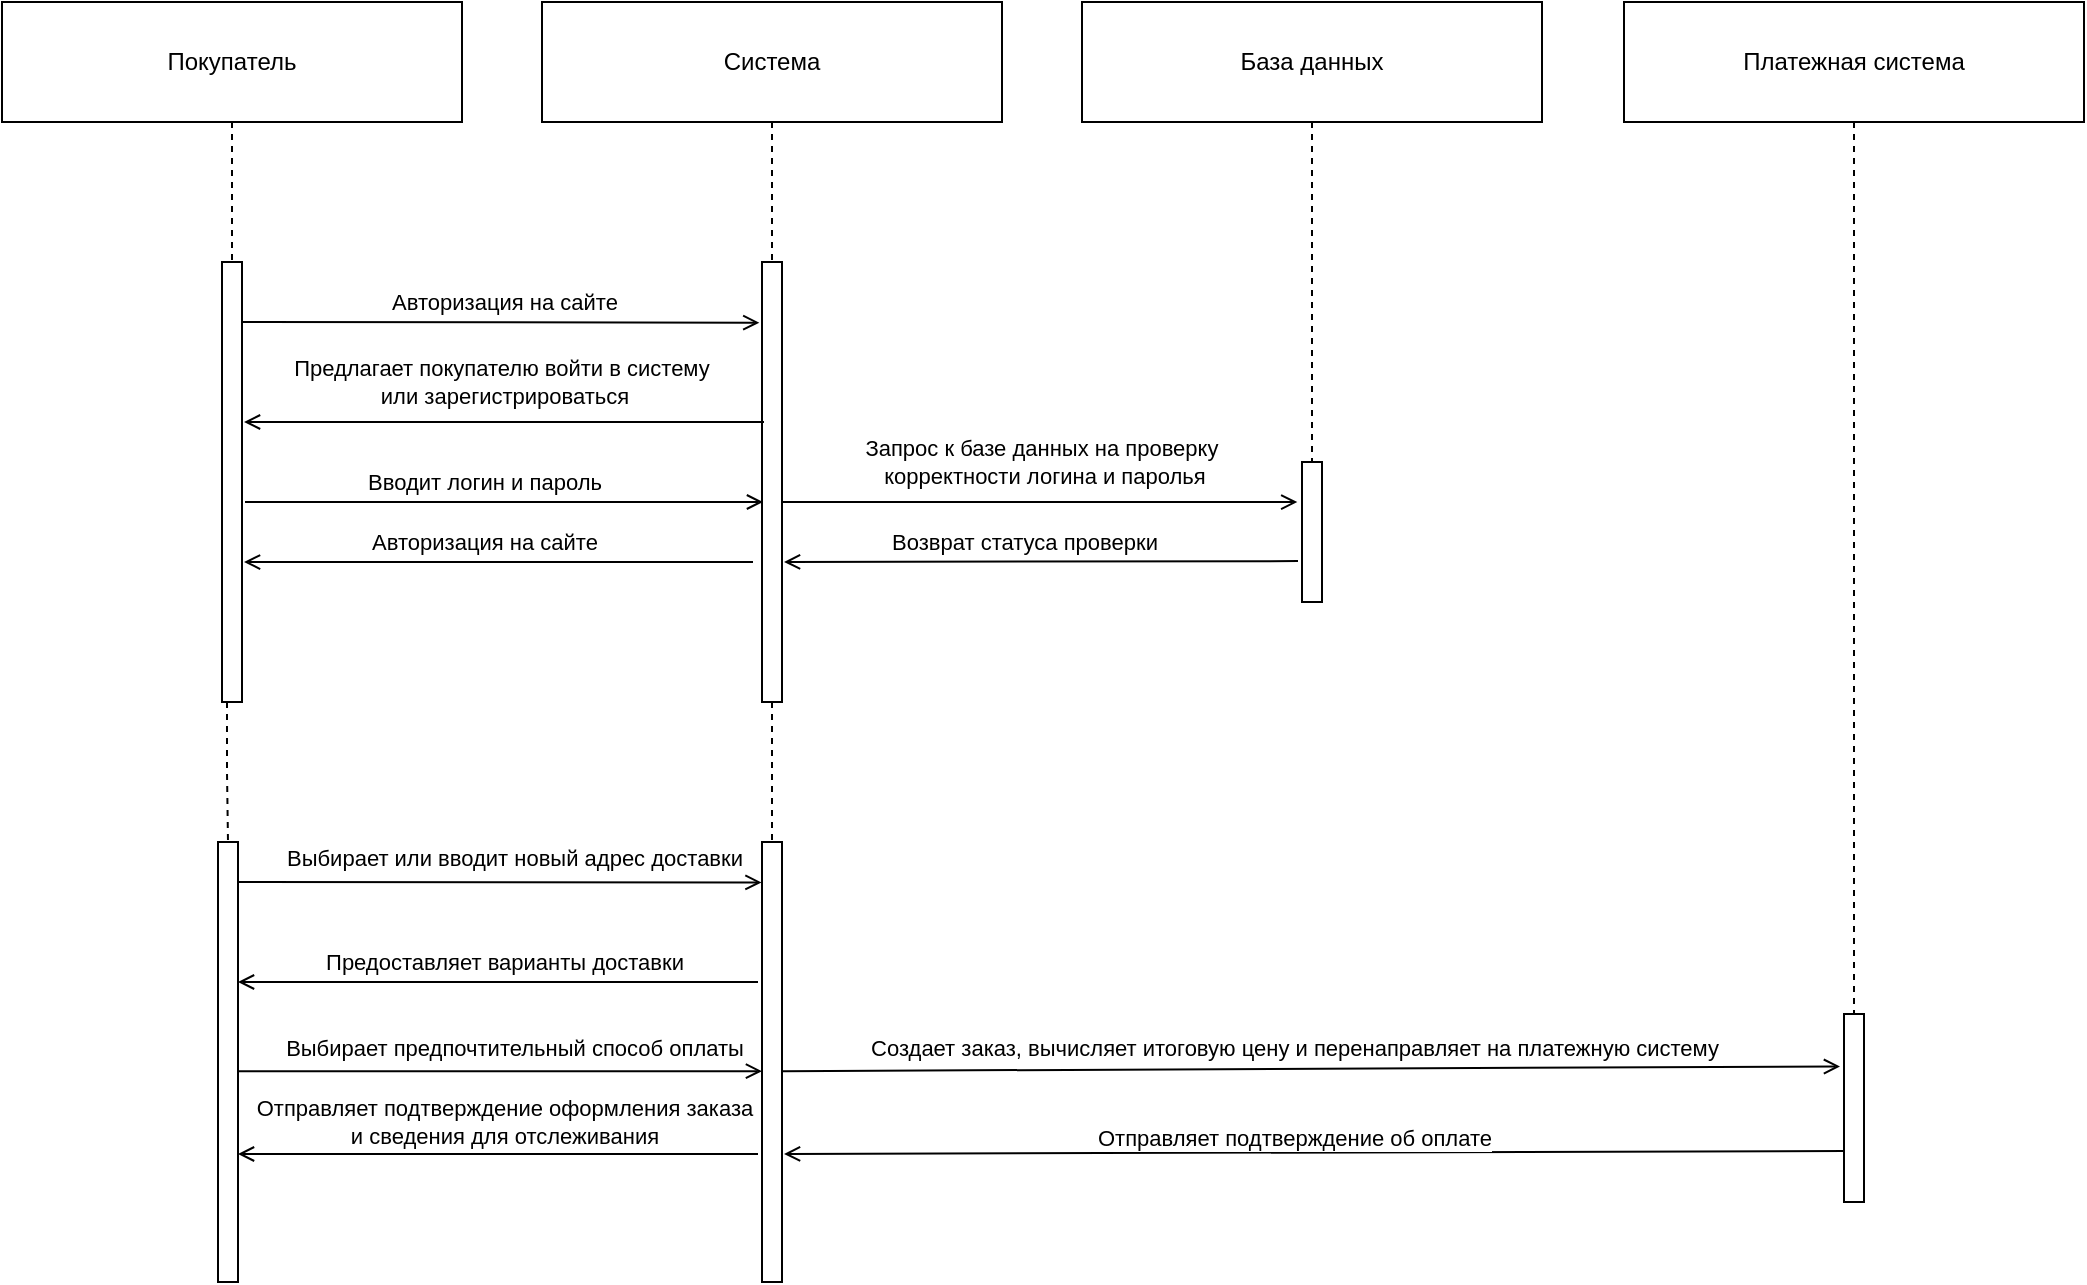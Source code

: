 <mxfile version="24.4.4" type="github">
  <diagram name="Страница — 1" id="stip9UstteszHj4OPxRw">
    <mxGraphModel dx="2082" dy="1083" grid="1" gridSize="10" guides="1" tooltips="1" connect="1" arrows="1" fold="1" page="1" pageScale="1" pageWidth="827" pageHeight="1169" math="0" shadow="0">
      <root>
        <mxCell id="0" />
        <mxCell id="1" parent="0" />
        <mxCell id="UhohhzFJ1dDM9mg7Cj9z-9" style="edgeStyle=orthogonalEdgeStyle;rounded=0;orthogonalLoop=1;jettySize=auto;html=1;exitX=0.5;exitY=1;exitDx=0;exitDy=0;endArrow=none;endFill=0;dashed=1;" edge="1" parent="1" source="UhohhzFJ1dDM9mg7Cj9z-3" target="UhohhzFJ1dDM9mg7Cj9z-7">
          <mxGeometry relative="1" as="geometry" />
        </mxCell>
        <mxCell id="UhohhzFJ1dDM9mg7Cj9z-3" value="Покупатель" style="rounded=0;whiteSpace=wrap;html=1;" vertex="1" parent="1">
          <mxGeometry x="29" y="40" width="230" height="60" as="geometry" />
        </mxCell>
        <mxCell id="UhohhzFJ1dDM9mg7Cj9z-12" style="edgeStyle=orthogonalEdgeStyle;rounded=0;orthogonalLoop=1;jettySize=auto;html=1;exitX=0.5;exitY=1;exitDx=0;exitDy=0;endArrow=none;endFill=0;dashed=1;" edge="1" parent="1" source="UhohhzFJ1dDM9mg7Cj9z-4" target="UhohhzFJ1dDM9mg7Cj9z-11">
          <mxGeometry relative="1" as="geometry" />
        </mxCell>
        <mxCell id="UhohhzFJ1dDM9mg7Cj9z-4" value="Система" style="rounded=0;whiteSpace=wrap;html=1;" vertex="1" parent="1">
          <mxGeometry x="299" y="40" width="230" height="60" as="geometry" />
        </mxCell>
        <mxCell id="UhohhzFJ1dDM9mg7Cj9z-47" style="edgeStyle=orthogonalEdgeStyle;rounded=0;orthogonalLoop=1;jettySize=auto;html=1;exitX=0.5;exitY=1;exitDx=0;exitDy=0;entryX=0.5;entryY=0;entryDx=0;entryDy=0;endArrow=none;endFill=0;dashed=1;" edge="1" parent="1" source="UhohhzFJ1dDM9mg7Cj9z-5" target="UhohhzFJ1dDM9mg7Cj9z-22">
          <mxGeometry relative="1" as="geometry" />
        </mxCell>
        <mxCell id="UhohhzFJ1dDM9mg7Cj9z-5" value="База данных" style="rounded=0;whiteSpace=wrap;html=1;" vertex="1" parent="1">
          <mxGeometry x="569" y="40" width="230" height="60" as="geometry" />
        </mxCell>
        <mxCell id="UhohhzFJ1dDM9mg7Cj9z-33" style="edgeStyle=orthogonalEdgeStyle;rounded=0;orthogonalLoop=1;jettySize=auto;html=1;exitX=0.25;exitY=1;exitDx=0;exitDy=0;endArrow=none;endFill=0;dashed=1;" edge="1" parent="1" source="UhohhzFJ1dDM9mg7Cj9z-7" target="UhohhzFJ1dDM9mg7Cj9z-32">
          <mxGeometry relative="1" as="geometry" />
        </mxCell>
        <mxCell id="UhohhzFJ1dDM9mg7Cj9z-7" value="" style="rounded=0;whiteSpace=wrap;html=1;" vertex="1" parent="1">
          <mxGeometry x="139" y="170" width="10" height="220" as="geometry" />
        </mxCell>
        <mxCell id="UhohhzFJ1dDM9mg7Cj9z-37" style="edgeStyle=orthogonalEdgeStyle;rounded=0;orthogonalLoop=1;jettySize=auto;html=1;exitX=0.5;exitY=1;exitDx=0;exitDy=0;entryX=0.5;entryY=0;entryDx=0;entryDy=0;endArrow=none;endFill=0;dashed=1;" edge="1" parent="1" source="UhohhzFJ1dDM9mg7Cj9z-11" target="UhohhzFJ1dDM9mg7Cj9z-36">
          <mxGeometry relative="1" as="geometry" />
        </mxCell>
        <mxCell id="UhohhzFJ1dDM9mg7Cj9z-11" value="" style="rounded=0;whiteSpace=wrap;html=1;" vertex="1" parent="1">
          <mxGeometry x="409" y="170" width="10" height="220" as="geometry" />
        </mxCell>
        <mxCell id="UhohhzFJ1dDM9mg7Cj9z-16" value="Предлагает покупателю войти в систему&amp;nbsp;&lt;div&gt;или зарегистрироваться&lt;/div&gt;" style="edgeLabel;html=1;align=center;verticalAlign=middle;resizable=0;points=[];" vertex="1" connectable="0" parent="1">
          <mxGeometry x="280.001" y="230.0" as="geometry" />
        </mxCell>
        <mxCell id="UhohhzFJ1dDM9mg7Cj9z-17" value="Авторизация на сайте" style="edgeLabel;html=1;align=center;verticalAlign=middle;resizable=0;points=[];" vertex="1" connectable="0" parent="1">
          <mxGeometry x="280.005" y="189.996" as="geometry" />
        </mxCell>
        <mxCell id="UhohhzFJ1dDM9mg7Cj9z-18" value="" style="endArrow=open;html=1;rounded=0;endFill=0;entryX=-0.133;entryY=0.138;entryDx=0;entryDy=0;entryPerimeter=0;" edge="1" parent="1" target="UhohhzFJ1dDM9mg7Cj9z-11">
          <mxGeometry width="50" height="50" relative="1" as="geometry">
            <mxPoint x="149" y="200" as="sourcePoint" />
            <mxPoint x="400" y="200" as="targetPoint" />
          </mxGeometry>
        </mxCell>
        <mxCell id="UhohhzFJ1dDM9mg7Cj9z-19" value="" style="endArrow=open;html=1;rounded=0;endFill=0;" edge="1" parent="1">
          <mxGeometry width="50" height="50" relative="1" as="geometry">
            <mxPoint x="410" y="250" as="sourcePoint" />
            <mxPoint x="150" y="250" as="targetPoint" />
          </mxGeometry>
        </mxCell>
        <mxCell id="UhohhzFJ1dDM9mg7Cj9z-20" value="" style="endArrow=open;html=1;rounded=0;endFill=0;entryX=-0.133;entryY=0.138;entryDx=0;entryDy=0;entryPerimeter=0;" edge="1" parent="1">
          <mxGeometry width="50" height="50" relative="1" as="geometry">
            <mxPoint x="150.51" y="290" as="sourcePoint" />
            <mxPoint x="409.51" y="290" as="targetPoint" />
          </mxGeometry>
        </mxCell>
        <mxCell id="UhohhzFJ1dDM9mg7Cj9z-21" value="Вводит логин и пароль" style="edgeLabel;html=1;align=center;verticalAlign=middle;resizable=0;points=[];" vertex="1" connectable="0" parent="1">
          <mxGeometry x="269.995" y="279.996" as="geometry" />
        </mxCell>
        <mxCell id="UhohhzFJ1dDM9mg7Cj9z-22" value="" style="rounded=0;whiteSpace=wrap;html=1;" vertex="1" parent="1">
          <mxGeometry x="679" y="270" width="10" height="70" as="geometry" />
        </mxCell>
        <mxCell id="UhohhzFJ1dDM9mg7Cj9z-23" value="" style="endArrow=open;html=1;rounded=0;endFill=0;entryX=-0.235;entryY=0.286;entryDx=0;entryDy=0;entryPerimeter=0;" edge="1" parent="1" target="UhohhzFJ1dDM9mg7Cj9z-22">
          <mxGeometry width="50" height="50" relative="1" as="geometry">
            <mxPoint x="419" y="290" as="sourcePoint" />
            <mxPoint x="670" y="290" as="targetPoint" />
          </mxGeometry>
        </mxCell>
        <mxCell id="UhohhzFJ1dDM9mg7Cj9z-24" value="Запрос к базе данных на проверку&amp;nbsp;&lt;div&gt;корректности логина и паролья&lt;/div&gt;" style="edgeLabel;html=1;align=center;verticalAlign=middle;resizable=0;points=[];" vertex="1" connectable="0" parent="1">
          <mxGeometry x="549.995" y="269.996" as="geometry" />
        </mxCell>
        <mxCell id="UhohhzFJ1dDM9mg7Cj9z-27" value="" style="endArrow=open;html=1;rounded=0;endFill=0;exitX=-0.2;exitY=0.708;exitDx=0;exitDy=0;exitPerimeter=0;" edge="1" parent="1" source="UhohhzFJ1dDM9mg7Cj9z-22">
          <mxGeometry width="50" height="50" relative="1" as="geometry">
            <mxPoint x="669" y="320" as="sourcePoint" />
            <mxPoint x="420" y="320" as="targetPoint" />
          </mxGeometry>
        </mxCell>
        <mxCell id="UhohhzFJ1dDM9mg7Cj9z-28" value="Возврат статуса проверки" style="edgeLabel;html=1;align=center;verticalAlign=middle;resizable=0;points=[];" vertex="1" connectable="0" parent="1">
          <mxGeometry x="539.995" y="309.996" as="geometry" />
        </mxCell>
        <mxCell id="UhohhzFJ1dDM9mg7Cj9z-29" value="" style="endArrow=open;html=1;rounded=0;endFill=0;entryX=1.1;entryY=0.682;entryDx=0;entryDy=0;entryPerimeter=0;" edge="1" parent="1" target="UhohhzFJ1dDM9mg7Cj9z-7">
          <mxGeometry width="50" height="50" relative="1" as="geometry">
            <mxPoint x="404.5" y="320" as="sourcePoint" />
            <mxPoint x="155.5" y="320" as="targetPoint" />
          </mxGeometry>
        </mxCell>
        <mxCell id="UhohhzFJ1dDM9mg7Cj9z-30" value="Авторизация на сайте" style="edgeLabel;html=1;align=center;verticalAlign=middle;resizable=0;points=[];" vertex="1" connectable="0" parent="1">
          <mxGeometry x="269.995" y="309.996" as="geometry" />
        </mxCell>
        <mxCell id="UhohhzFJ1dDM9mg7Cj9z-32" value="" style="rounded=0;whiteSpace=wrap;html=1;" vertex="1" parent="1">
          <mxGeometry x="137" y="460" width="10" height="220" as="geometry" />
        </mxCell>
        <mxCell id="UhohhzFJ1dDM9mg7Cj9z-34" value="" style="endArrow=open;html=1;rounded=0;endFill=0;entryX=-0.024;entryY=0.092;entryDx=0;entryDy=0;entryPerimeter=0;" edge="1" parent="1" target="UhohhzFJ1dDM9mg7Cj9z-36">
          <mxGeometry width="50" height="50" relative="1" as="geometry">
            <mxPoint x="147" y="480" as="sourcePoint" />
            <mxPoint x="406" y="480" as="targetPoint" />
          </mxGeometry>
        </mxCell>
        <mxCell id="UhohhzFJ1dDM9mg7Cj9z-35" value="Выбирает или вводит новый адрес доставки" style="edgeLabel;html=1;align=center;verticalAlign=middle;resizable=0;points=[];" vertex="1" connectable="0" parent="1">
          <mxGeometry x="298.995" y="469.996" as="geometry">
            <mxPoint x="-14" y="-2" as="offset" />
          </mxGeometry>
        </mxCell>
        <mxCell id="UhohhzFJ1dDM9mg7Cj9z-36" value="" style="rounded=0;whiteSpace=wrap;html=1;" vertex="1" parent="1">
          <mxGeometry x="409" y="460" width="10" height="220" as="geometry" />
        </mxCell>
        <mxCell id="UhohhzFJ1dDM9mg7Cj9z-38" value="Предоставляет варианты доставки" style="edgeLabel;html=1;align=center;verticalAlign=middle;resizable=0;points=[];" vertex="1" connectable="0" parent="1">
          <mxGeometry x="280.001" y="520.0" as="geometry" />
        </mxCell>
        <mxCell id="UhohhzFJ1dDM9mg7Cj9z-39" value="" style="endArrow=open;html=1;rounded=0;endFill=0;" edge="1" parent="1">
          <mxGeometry width="50" height="50" relative="1" as="geometry">
            <mxPoint x="407" y="530" as="sourcePoint" />
            <mxPoint x="147" y="530" as="targetPoint" />
          </mxGeometry>
        </mxCell>
        <mxCell id="UhohhzFJ1dDM9mg7Cj9z-40" value="" style="endArrow=open;html=1;rounded=0;endFill=0;entryX=-0.024;entryY=0.092;entryDx=0;entryDy=0;entryPerimeter=0;" edge="1" parent="1">
          <mxGeometry width="50" height="50" relative="1" as="geometry">
            <mxPoint x="147" y="574.59" as="sourcePoint" />
            <mxPoint x="409" y="574.59" as="targetPoint" />
          </mxGeometry>
        </mxCell>
        <mxCell id="UhohhzFJ1dDM9mg7Cj9z-41" value="Выбирает предпочтительный способ оплаты" style="edgeLabel;html=1;align=center;verticalAlign=middle;resizable=0;points=[];" vertex="1" connectable="0" parent="1">
          <mxGeometry x="298.995" y="564.586" as="geometry">
            <mxPoint x="-14" y="-2" as="offset" />
          </mxGeometry>
        </mxCell>
        <mxCell id="UhohhzFJ1dDM9mg7Cj9z-55" style="edgeStyle=orthogonalEdgeStyle;rounded=0;orthogonalLoop=1;jettySize=auto;html=1;exitX=0.5;exitY=1;exitDx=0;exitDy=0;entryX=0.5;entryY=0;entryDx=0;entryDy=0;endArrow=none;endFill=0;dashed=1;" edge="1" parent="1" source="UhohhzFJ1dDM9mg7Cj9z-46" target="UhohhzFJ1dDM9mg7Cj9z-53">
          <mxGeometry relative="1" as="geometry" />
        </mxCell>
        <mxCell id="UhohhzFJ1dDM9mg7Cj9z-46" value="Платежная система" style="rounded=0;whiteSpace=wrap;html=1;" vertex="1" parent="1">
          <mxGeometry x="840" y="40" width="230" height="60" as="geometry" />
        </mxCell>
        <mxCell id="UhohhzFJ1dDM9mg7Cj9z-51" value="" style="endArrow=open;html=1;rounded=0;endFill=0;entryX=-0.2;entryY=0.279;entryDx=0;entryDy=0;entryPerimeter=0;" edge="1" parent="1" target="UhohhzFJ1dDM9mg7Cj9z-53">
          <mxGeometry width="50" height="50" relative="1" as="geometry">
            <mxPoint x="419" y="574.59" as="sourcePoint" />
            <mxPoint x="930" y="590" as="targetPoint" />
          </mxGeometry>
        </mxCell>
        <mxCell id="UhohhzFJ1dDM9mg7Cj9z-52" value="Создает заказ, вычисляет итоговую цену и перенаправляет на платежную систему" style="edgeLabel;html=1;align=center;verticalAlign=middle;resizable=0;points=[];" vertex="1" connectable="0" parent="1">
          <mxGeometry x="688.995" y="564.586" as="geometry">
            <mxPoint x="-14" y="-2" as="offset" />
          </mxGeometry>
        </mxCell>
        <mxCell id="UhohhzFJ1dDM9mg7Cj9z-53" value="" style="rounded=0;whiteSpace=wrap;html=1;" vertex="1" parent="1">
          <mxGeometry x="950" y="546" width="10" height="94" as="geometry" />
        </mxCell>
        <mxCell id="UhohhzFJ1dDM9mg7Cj9z-57" value="" style="endArrow=open;html=1;rounded=0;endFill=0;exitX=0;exitY=0.75;exitDx=0;exitDy=0;" edge="1" parent="1">
          <mxGeometry width="50" height="50" relative="1" as="geometry">
            <mxPoint x="950" y="614.5" as="sourcePoint" />
            <mxPoint x="420" y="616" as="targetPoint" />
          </mxGeometry>
        </mxCell>
        <mxCell id="UhohhzFJ1dDM9mg7Cj9z-58" value="Отправляет подтверждение об оплате" style="edgeLabel;html=1;align=center;verticalAlign=middle;resizable=0;points=[];" vertex="1" connectable="0" parent="1">
          <mxGeometry x="688.995" y="609.996" as="geometry">
            <mxPoint x="-14" y="-2" as="offset" />
          </mxGeometry>
        </mxCell>
        <mxCell id="UhohhzFJ1dDM9mg7Cj9z-59" value="Отправляет подтверждение оформления заказа&lt;div&gt;и сведения для отслеживания&lt;/div&gt;" style="edgeLabel;html=1;align=center;verticalAlign=middle;resizable=0;points=[];" vertex="1" connectable="0" parent="1">
          <mxGeometry x="280.001" y="600.0" as="geometry" />
        </mxCell>
        <mxCell id="UhohhzFJ1dDM9mg7Cj9z-60" value="" style="endArrow=open;html=1;rounded=0;endFill=0;" edge="1" parent="1">
          <mxGeometry width="50" height="50" relative="1" as="geometry">
            <mxPoint x="407" y="616" as="sourcePoint" />
            <mxPoint x="147" y="616" as="targetPoint" />
          </mxGeometry>
        </mxCell>
      </root>
    </mxGraphModel>
  </diagram>
</mxfile>
